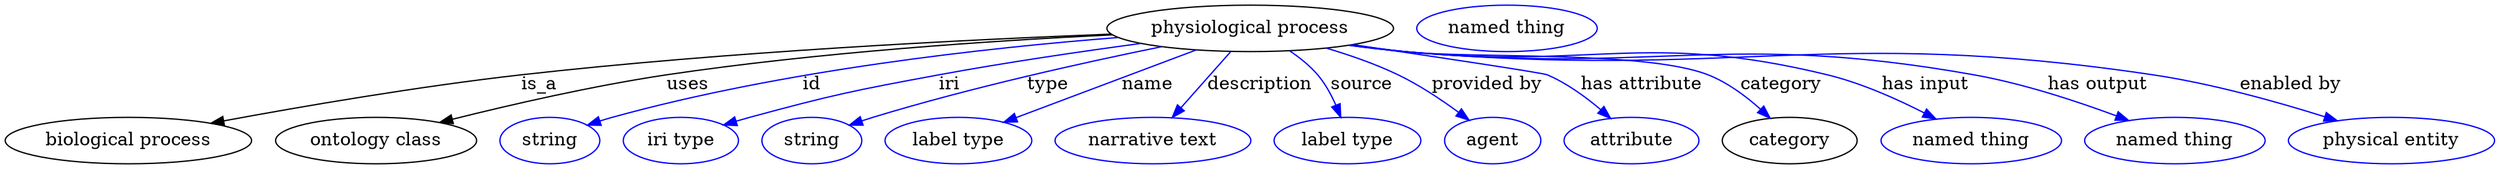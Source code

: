 digraph {
	graph [bb="0,0,1918.2,123"];
	node [label="\N"];
	"physiological process"	 [height=0.5,
		label="physiological process",
		pos="958.89,105",
		width=3.0692];
	"biological process"	 [height=0.5,
		pos="94.892,18",
		width=2.6359];
	"physiological process" -> "biological process"	 [label=is_a,
		lp="416.89,61.5",
		pos="e,164.8,30.208 850.99,101.08 738.77,96.277 558.12,86.54 402.89,69 311.63,58.688 289.48,51.165 198.89,36 191.05,34.688 182.89,33.304 \
174.73,31.91"];
	"ontology class"	 [height=0.5,
		pos="284.89,18",
		width=2.1484];
	"physiological process" -> "ontology class"	 [label=uses,
		lp="525.39,61.5",
		pos="e,335.65,31.757 851.1,100.74 759.62,96.086 625.1,86.783 508.89,69 453,60.447 390.31,45.725 345.5,34.29"];
	id	 [color=blue,
		height=0.5,
		label=string,
		pos="418.89,18",
		width=1.0652];
	"physiological process" -> id	 [color=blue,
		label=id,
		lp="606.89,61.5",
		pos="e,448.1,29.763 854.37,99.025 753.52,91.242 597.36,73.847 466.89,36 463.91,35.135 460.85,34.172 457.79,33.153",
		style=solid];
	iri	 [color=blue,
		height=0.5,
		label="iri type",
		pos="519.89,18",
		width=1.2277];
	"physiological process" -> iri	 [color=blue,
		label=iri,
		lp="718.89,61.5",
		pos="e,553.74,29.775 870.47,94.179 822.98,87.862 763.55,79.141 710.89,69 649.39,57.155 634.1,53.252 573.89,36 570.51,35.032 567.03,33.985 \
563.54,32.9",
		style=solid];
	type	 [color=blue,
		height=0.5,
		label=string,
		pos="620.89,18",
		width=1.0652];
	"physiological process" -> type	 [color=blue,
		label=type,
		lp="802.89,61.5",
		pos="e,650.04,29.77 887.52,91.174 828.11,78.929 741.63,59.392 667.89,36 665.16,35.133 662.35,34.193 659.54,33.212",
		style=solid];
	name	 [color=blue,
		height=0.5,
		label="label type",
		pos="733.89,18",
		width=1.5707];
	"physiological process" -> name	 [color=blue,
		label=name,
		lp="879.89,61.5",
		pos="e,770.18,32.03 915.78,88.328 876.76,73.241 819.47,51.089 779.65,35.693",
		style=solid];
	description	 [color=blue,
		height=0.5,
		label="narrative text",
		pos="883.89,18",
		width=2.0943];
	"physiological process" -> description	 [color=blue,
		label=description,
		lp="966.89,61.5",
		pos="e,899.16,35.706 943.35,86.974 932.52,74.409 917.91,57.466 905.89,43.517",
		style=solid];
	source	 [color=blue,
		height=0.5,
		label="label type",
		pos="1033.9,18",
		width=1.5707];
	"physiological process" -> source	 [color=blue,
		label=source,
		lp="1046.4,61.5",
		pos="e,1028.8,36.365 990.73,87.649 998.37,82.402 1006,76.116 1011.9,69 1017.5,62.236 1021.9,53.837 1025.2,45.819",
		style=solid];
	"provided by"	 [color=blue,
		height=0.5,
		label=agent,
		pos="1145.9,18",
		width=1.0291];
	"physiological process" -> "provided by"	 [color=blue,
		label="provided by",
		lp="1142.4,61.5",
		pos="e,1127.4,33.855 1020.2,89.98 1038.3,84.495 1057.8,77.505 1074.9,69 1090.6,61.177 1106.6,50.012 1119.4,40.122",
		style=solid];
	"has attribute"	 [color=blue,
		height=0.5,
		label=attribute,
		pos="1252.9,18",
		width=1.4443];
	"physiological process" -> "has attribute"	 [color=blue,
		label="has attribute",
		lp="1260.9,61.5",
		pos="e,1236.3,35.242 1039.4,92.633 1105,82.526 1187.1,69.779 1188.9,69 1203.4,62.607 1217.5,52.064 1228.7,42.219",
		style=solid];
	category	 [height=0.5,
		pos="1374.9,18",
		width=1.4443];
	"physiological process" -> category	 [color=blue,
		label=category,
		lp="1368.9,61.5",
		pos="e,1359.3,35.188 1037.5,92.275 1051,90.337 1064.8,88.49 1077.9,87 1129.7,81.096 1263.4,88.279 1311.9,69 1326.7,63.098 1340.8,52.409 \
1351.8,42.337",
		style=solid];
	"has input"	 [color=blue,
		height=0.5,
		label="named thing",
		pos="1514.9,18",
		width=1.9318];
	"physiological process" -> "has input"	 [color=blue,
		label="has input",
		lp="1479.4,61.5",
		pos="e,1487,34.529 1036.5,92.168 1050.3,90.207 1064.5,88.38 1077.9,87 1222.7,72.099 1263.7,104.24 1404.9,69 1430.5,62.607 1457.4,50.234 \
1478.2,39.277",
		style=solid];
	"has output"	 [color=blue,
		height=0.5,
		label="named thing",
		pos="1671.9,18",
		width=1.9318];
	"physiological process" -> "has output"	 [color=blue,
		label="has output",
		lp="1612.4,61.5",
		pos="e,1635.1,33.333 1036.2,92.056 1050,90.094 1064.4,88.296 1077.9,87 1272.3,68.37 1324.8,103.85 1516.9,69 1554.4,62.203 1595.2,48.478 \
1625.6,36.977",
		style=solid];
	"enabled by"	 [color=blue,
		height=0.5,
		label="physical entity",
		pos="1838.9,18",
		width=2.2026];
	"physiological process" -> "enabled by"	 [color=blue,
		label="enabled by",
		lp="1761.4,61.5",
		pos="e,1795.7,33.149 1035.5,92.035 1049.6,90.05 1064.2,88.248 1077.9,87 1333.4,63.773 1401.2,107.54 1654.9,69 1699.8,62.173 1749.4,48.029 \
1785.8,36.365",
		style=solid];
	"named thing_category"	 [color=blue,
		height=0.5,
		label="named thing",
		pos="1156.9,105",
		width=1.9318];
}
